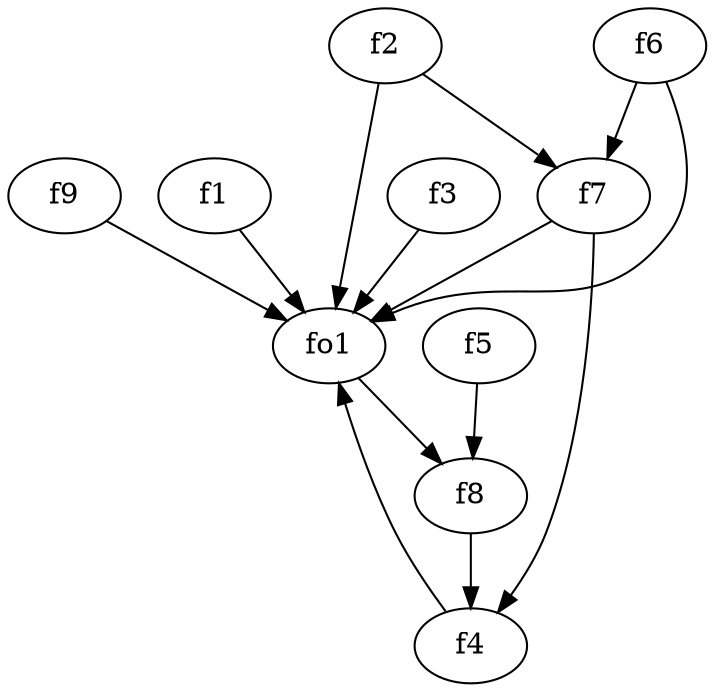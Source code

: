 strict digraph  {
f1;
f2;
f3;
f4;
f5;
f6;
f7;
f8;
f9;
fo1;
f1 -> fo1  [weight=2];
f2 -> f7  [weight=2];
f2 -> fo1  [weight=2];
f3 -> fo1  [weight=2];
f4 -> fo1  [weight=2];
f5 -> f8  [weight=2];
f6 -> fo1  [weight=2];
f6 -> f7  [weight=2];
f7 -> f4  [weight=2];
f7 -> fo1  [weight=2];
f8 -> f4  [weight=2];
f9 -> fo1  [weight=2];
fo1 -> f8  [weight=2];
}
